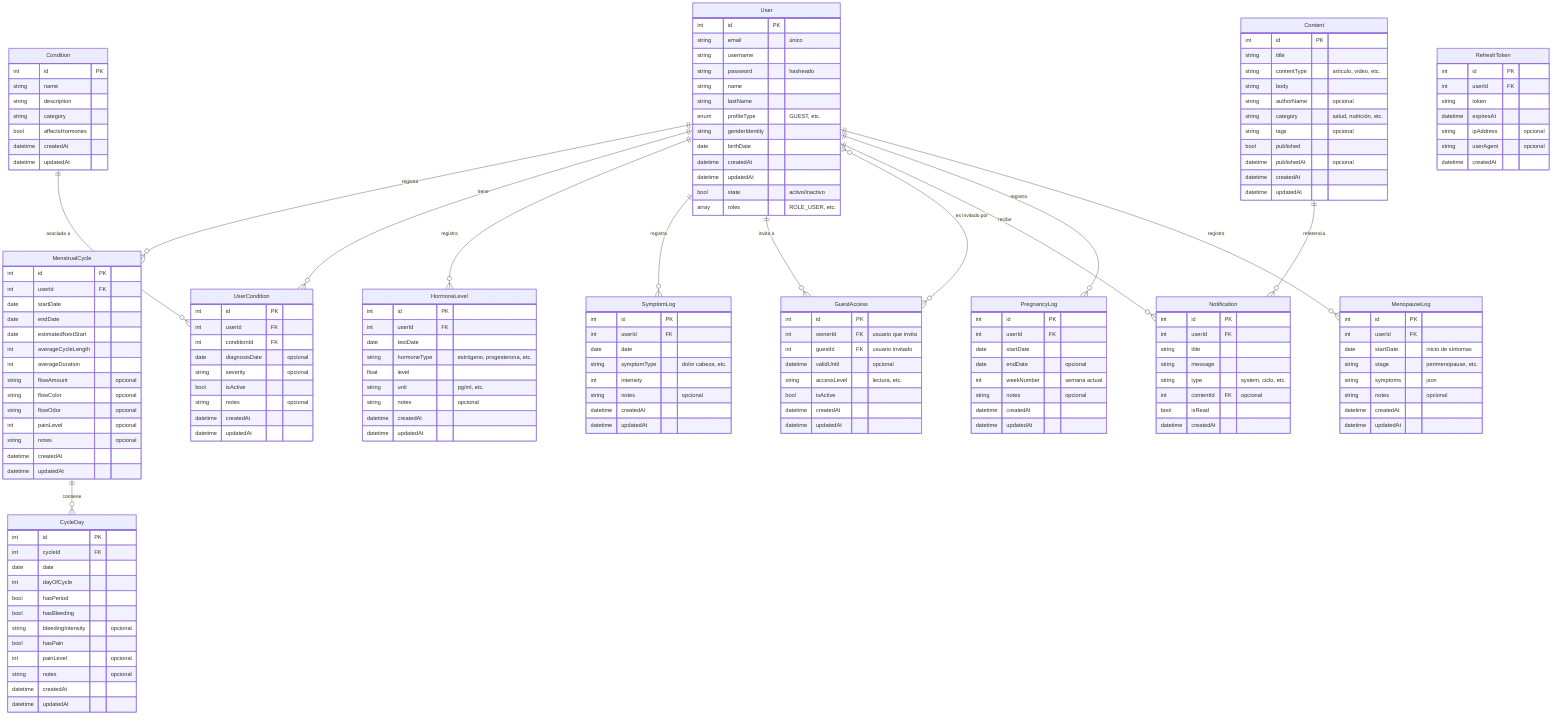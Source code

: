 erDiagram
    User ||--o{ MenstrualCycle : "registra"
    User ||--o{ UserCondition : "tiene"
    User ||--o{ HormoneLevel : "registra"
    User ||--o{ SymptomLog : "registra"
    User ||--o{ GuestAccess : "invita a"
    User }o--o{ GuestAccess : "es invitado por"
    User ||--o{ Notification : "recibe"
    User ||--o{ PregnancyLog : "registra"
    User ||--o{ MenopauseLog : "registra"
    
    MenstrualCycle ||--o{ CycleDay : "contiene"
    Condition ||--o{ UserCondition : "asociada a"
    Content ||--o{ Notification : "referencia"
    
    User {
        int id PK
        string email "único"
        string username
        string password "hasheado"
        string name
        string lastName
        enum profileType "GUEST, etc."
        string genderIdentity
        date birthDate
        datetime createdAt
        datetime updatedAt
        bool state "activo/inactivo"
        array roles "ROLE_USER, etc."
    }
    
    MenstrualCycle {
        int id PK
        int userId FK
        date startDate
        date endDate
        date estimatedNextStart
        int averageCycleLength
        int averageDuration
        string flowAmount "opcional"
        string flowColor "opcional"
        string flowOdor "opcional"
        int painLevel "opcional"
        string notes "opcional"
        datetime createdAt
        datetime updatedAt
    }
    
    CycleDay {
        int id PK
        int cycleId FK
        date date
        int dayOfCycle
        bool hasPeriod
        bool hasBleeding
        string bleedingIntensity "opcional"
        bool hasPain
        int painLevel "opcional"
        string notes "opcional"
        datetime createdAt
        datetime updatedAt
    }
    
    Condition {
        int id PK
        string name
        string description
        string category
        bool affectsHormones
        datetime createdAt
        datetime updatedAt
    }
    
    UserCondition {
        int id PK
        int userId FK
        int conditionId FK
        date diagnosisDate "opcional"
        string severity "opcional"
        bool isActive
        string notes "opcional"
        datetime createdAt
        datetime updatedAt
    }
    
    HormoneLevel {
        int id PK
        int userId FK
        date testDate
        string hormoneType "estrógeno, progesterona, etc."
        float level
        string unit "pg/ml, etc."
        string notes "opcional"
        datetime createdAt
        datetime updatedAt
    }
    
    SymptomLog {
        int id PK
        int userId FK
        date date
        string symptomType "dolor cabeza, etc."
        int intensity
        string notes "opcional"
        datetime createdAt
        datetime updatedAt
    }
    
    GuestAccess {
        int id PK
        int ownerId FK "usuario que invita"
        int guestId FK "usuario invitado"
        datetime validUntil "opcional"
        string accessLevel "lectura, etc."
        bool isActive
        datetime createdAt
        datetime updatedAt
    }
    
    Notification {
        int id PK
        int userId FK
        string title
        string message
        string type "system, ciclo, etc."
        int contentId FK "opcional"
        bool isRead
        datetime createdAt
    }
    
    Content {
        int id PK
        string title
        string contentType "artículo, video, etc."
        string body
        string authorName "opcional"
        string category "salud, nutrición, etc."
        string tags "opcional"
        bool published
        datetime publishedAt "opcional"
        datetime createdAt
        datetime updatedAt
    }
    
    PregnancyLog {
        int id PK
        int userId FK
        date startDate
        date endDate "opcional"
        int weekNumber "semana actual"
        string notes "opcional"
        datetime createdAt
        datetime updatedAt
    }
    
    MenopauseLog {
        int id PK
        int userId FK
        date startDate "inicio de síntomas"
        string stage "perimenopause, etc."
        string symptoms "json"
        string notes "opcional"
        datetime createdAt
        datetime updatedAt
    }
    
    RefreshToken {
        int id PK
        int userId FK
        string token
        datetime expiresAt
        string ipAddress "opcional"
        string userAgent "opcional"
        datetime createdAt
    }